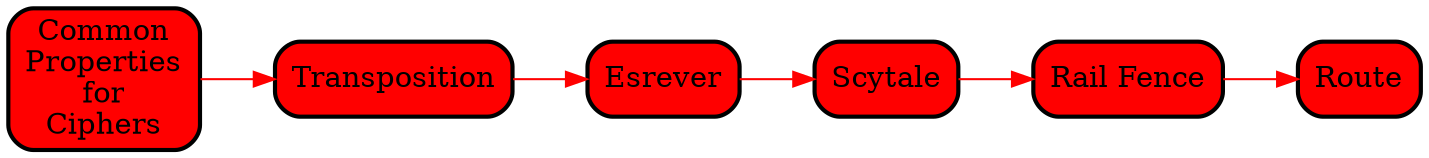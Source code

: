 digraph  {
  //splines = ortho;
  //concentrate = true;

  rankdir="LR";

  node [shape="box", style="rounded,filled", fillcolor="red", penwidth = 2];
  edge [penwidth = 1];

  // URLs by node
  // recommended
  
  CommonPropertiesforCiphers [URL="https://github.com/weaversa/cryptol-course/tree/L4y3rC4k3/labs/Transposition/CommonProperties.md"];
  Transposition              [URL="https://github.com/weaversa/cryptol-course/tree/L4y3rC4k3/labs/Transposition/Transposition.md"];
  Esrever                    [URL="https://github.com/weaversa/cryptol-course/tree/L4y3rC4k3/labs/Transposition/Esrever.md"];
  Scytale                    [URL="https://github.com/weaversa/cryptol-course/tree/L4y3rC4k3/labs/Transposition/Scytale.md"];
  RailFence                  [URL="https://github.com/weaversa/cryptol-course/tree/L4y3rC4k3/labs/Transposition/RailFence.md"];
  Route                      [URL="https://github.com/weaversa/cryptol-course/tree/L4y3rC4k3/labs/Transposition/Route.md"];

  // branch nodes
  node [fillcolor="white"];
  

  // newline/space labels
  
  CommonPropertiesforCiphers [label = "Common\nProperties\nfor\nCiphers"]
  RailFence                  [label = "Rail Fence"]

  // recommended flow
  edge [color=red];
  
  CommonPropertiesforCiphers -> Transposition;
  Transposition -> Esrever;
  Esrever -> Scytale;
  Scytale -> RailFence;
  RailFence -> Route;

  // branches
  edge [color=black];
  

  // ranks

}
